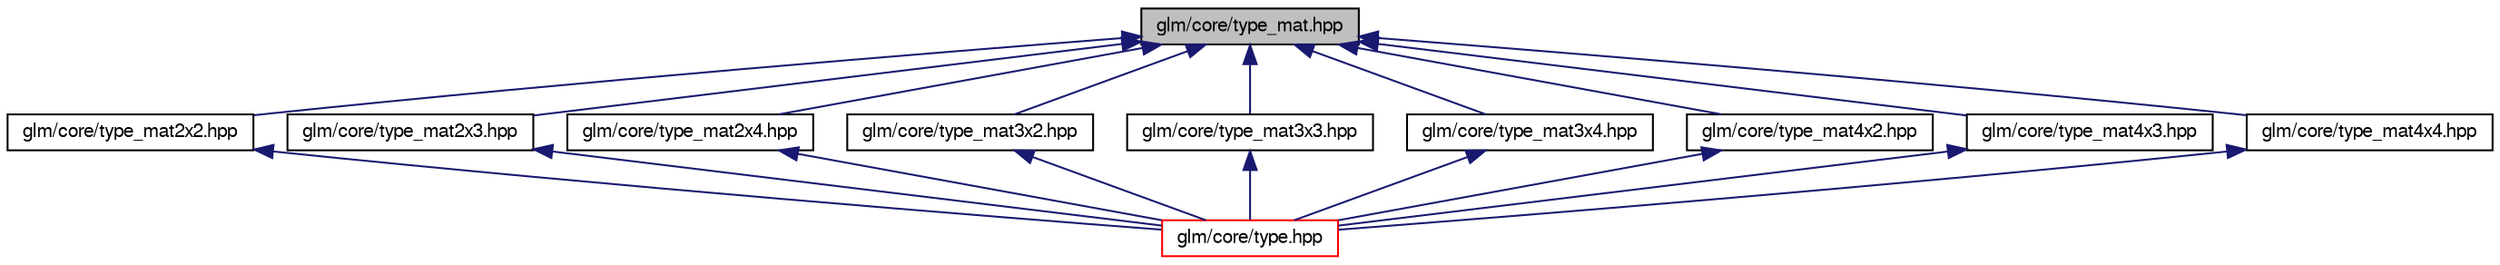 digraph "glm/core/type_mat.hpp"
{
  edge [fontname="FreeSans",fontsize="10",labelfontname="FreeSans",labelfontsize="10"];
  node [fontname="FreeSans",fontsize="10",shape=record];
  Node1 [label="glm/core/type_mat.hpp",height=0.2,width=0.4,color="black", fillcolor="grey75", style="filled" fontcolor="black"];
  Node1 -> Node2 [dir="back",color="midnightblue",fontsize="10",style="solid",fontname="FreeSans"];
  Node2 [label="glm/core/type_mat2x2.hpp",height=0.2,width=0.4,color="black", fillcolor="white", style="filled",URL="$d8/dc9/type__mat2x2_8hpp.html"];
  Node2 -> Node3 [dir="back",color="midnightblue",fontsize="10",style="solid",fontname="FreeSans"];
  Node3 [label="glm/core/type.hpp",height=0.2,width=0.4,color="red", fillcolor="white", style="filled",URL="$da/d72/type_8hpp.html"];
  Node1 -> Node4 [dir="back",color="midnightblue",fontsize="10",style="solid",fontname="FreeSans"];
  Node4 [label="glm/core/type_mat2x3.hpp",height=0.2,width=0.4,color="black", fillcolor="white", style="filled",URL="$df/de3/type__mat2x3_8hpp.html"];
  Node4 -> Node3 [dir="back",color="midnightblue",fontsize="10",style="solid",fontname="FreeSans"];
  Node1 -> Node5 [dir="back",color="midnightblue",fontsize="10",style="solid",fontname="FreeSans"];
  Node5 [label="glm/core/type_mat2x4.hpp",height=0.2,width=0.4,color="black", fillcolor="white", style="filled",URL="$d9/dcf/type__mat2x4_8hpp.html"];
  Node5 -> Node3 [dir="back",color="midnightblue",fontsize="10",style="solid",fontname="FreeSans"];
  Node1 -> Node6 [dir="back",color="midnightblue",fontsize="10",style="solid",fontname="FreeSans"];
  Node6 [label="glm/core/type_mat3x2.hpp",height=0.2,width=0.4,color="black", fillcolor="white", style="filled",URL="$db/d1a/type__mat3x2_8hpp.html"];
  Node6 -> Node3 [dir="back",color="midnightblue",fontsize="10",style="solid",fontname="FreeSans"];
  Node1 -> Node7 [dir="back",color="midnightblue",fontsize="10",style="solid",fontname="FreeSans"];
  Node7 [label="glm/core/type_mat3x3.hpp",height=0.2,width=0.4,color="black", fillcolor="white", style="filled",URL="$d8/dab/type__mat3x3_8hpp.html"];
  Node7 -> Node3 [dir="back",color="midnightblue",fontsize="10",style="solid",fontname="FreeSans"];
  Node1 -> Node8 [dir="back",color="midnightblue",fontsize="10",style="solid",fontname="FreeSans"];
  Node8 [label="glm/core/type_mat3x4.hpp",height=0.2,width=0.4,color="black", fillcolor="white", style="filled",URL="$d0/d90/type__mat3x4_8hpp.html"];
  Node8 -> Node3 [dir="back",color="midnightblue",fontsize="10",style="solid",fontname="FreeSans"];
  Node1 -> Node9 [dir="back",color="midnightblue",fontsize="10",style="solid",fontname="FreeSans"];
  Node9 [label="glm/core/type_mat4x2.hpp",height=0.2,width=0.4,color="black", fillcolor="white", style="filled",URL="$d7/d4f/type__mat4x2_8hpp.html"];
  Node9 -> Node3 [dir="back",color="midnightblue",fontsize="10",style="solid",fontname="FreeSans"];
  Node1 -> Node10 [dir="back",color="midnightblue",fontsize="10",style="solid",fontname="FreeSans"];
  Node10 [label="glm/core/type_mat4x3.hpp",height=0.2,width=0.4,color="black", fillcolor="white", style="filled",URL="$db/da7/type__mat4x3_8hpp.html"];
  Node10 -> Node3 [dir="back",color="midnightblue",fontsize="10",style="solid",fontname="FreeSans"];
  Node1 -> Node11 [dir="back",color="midnightblue",fontsize="10",style="solid",fontname="FreeSans"];
  Node11 [label="glm/core/type_mat4x4.hpp",height=0.2,width=0.4,color="black", fillcolor="white", style="filled",URL="$dd/d5b/type__mat4x4_8hpp.html"];
  Node11 -> Node3 [dir="back",color="midnightblue",fontsize="10",style="solid",fontname="FreeSans"];
}
